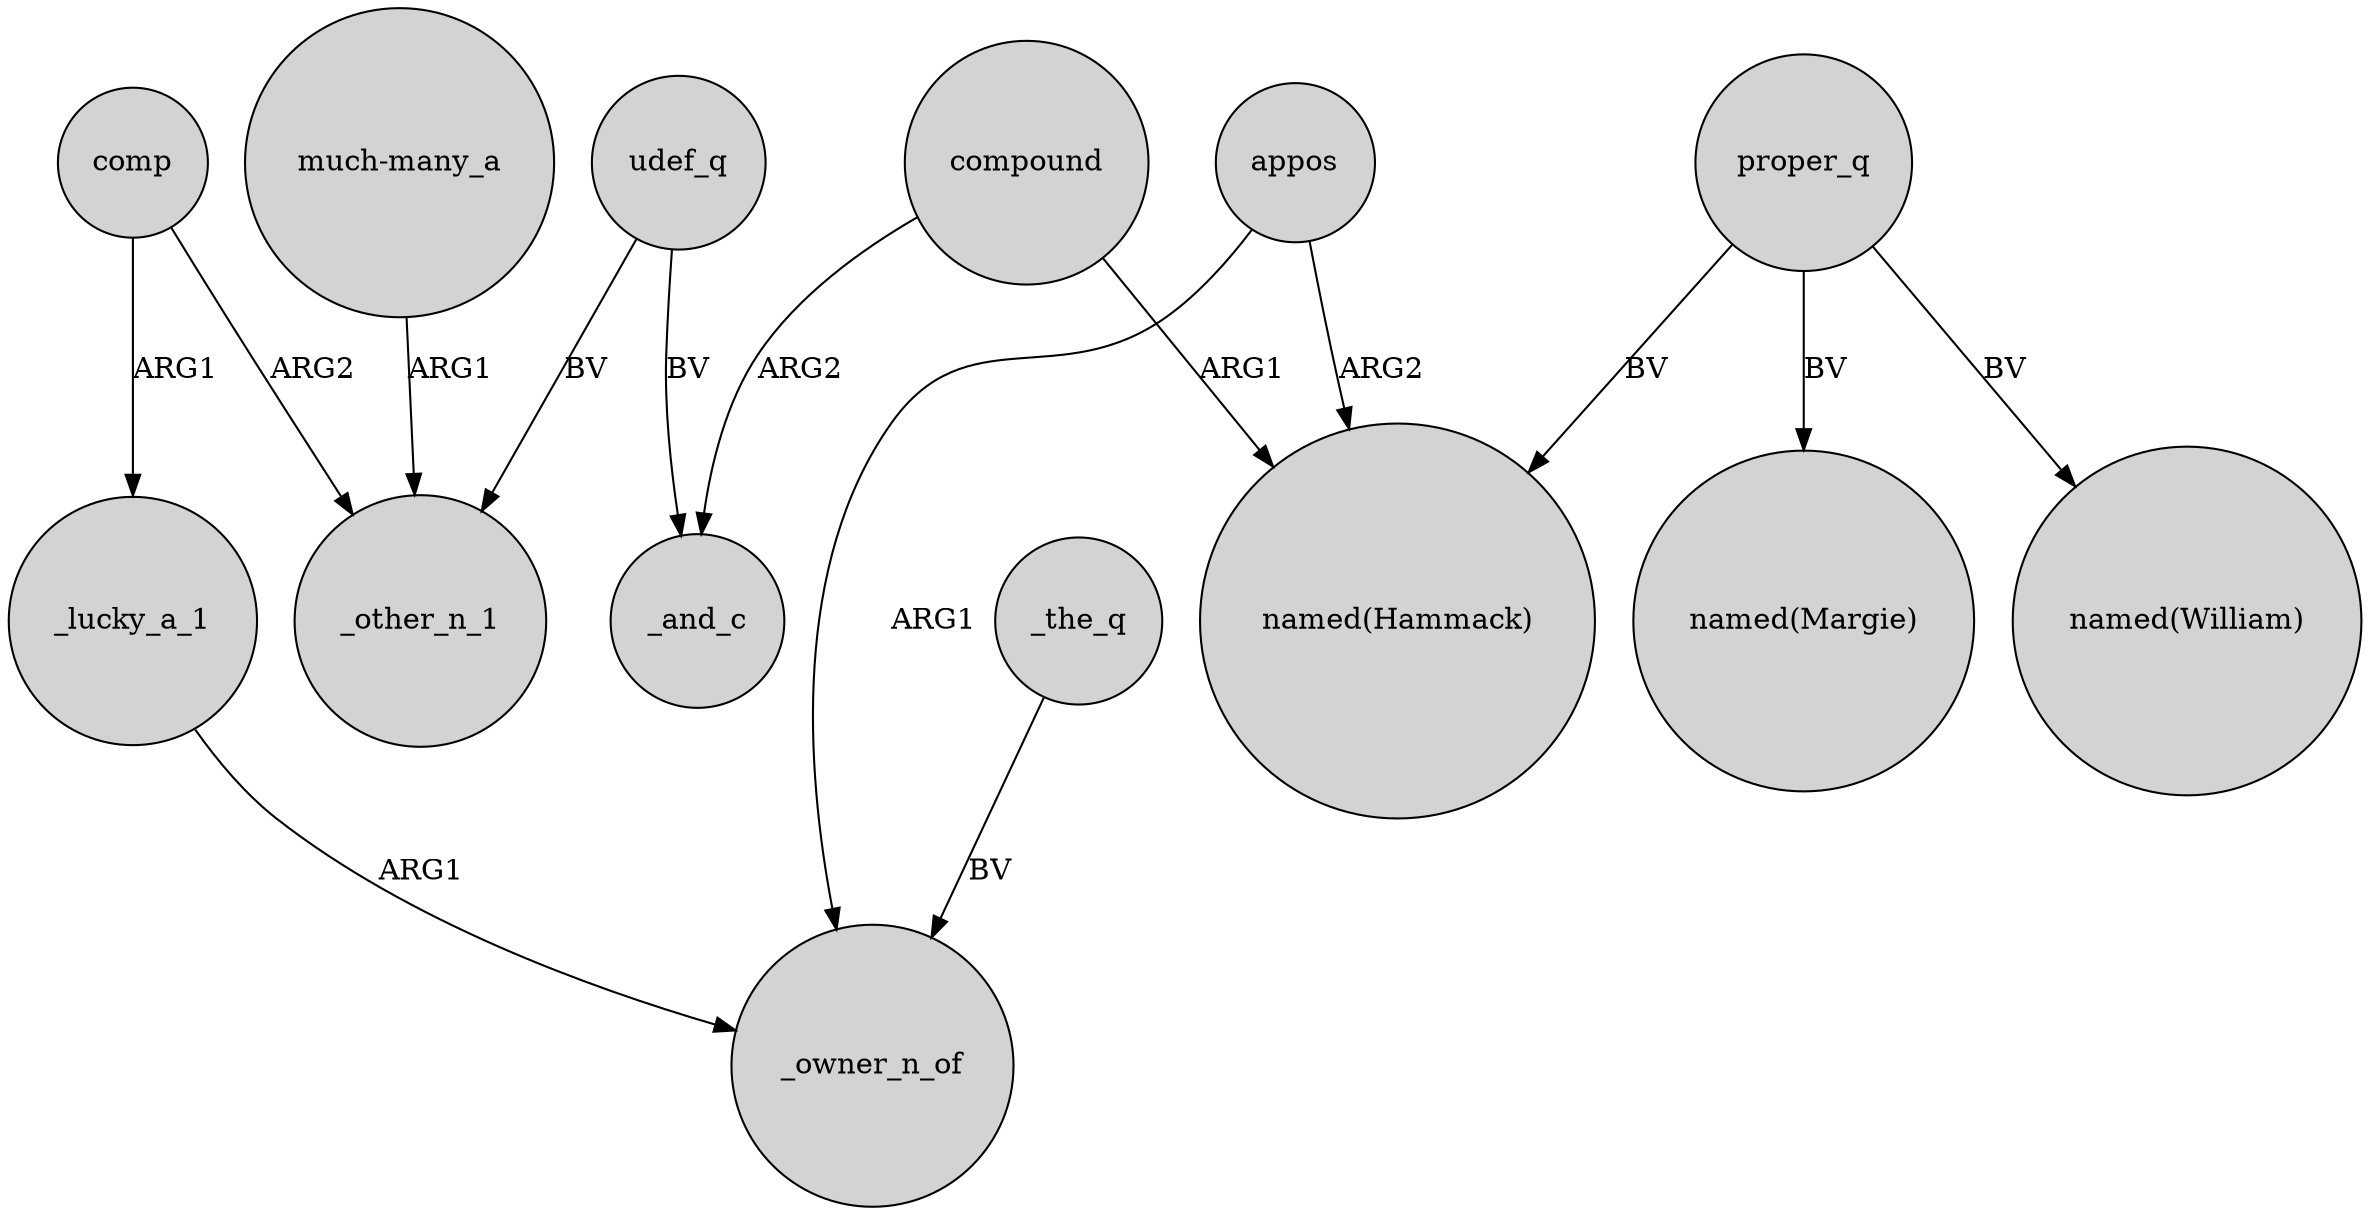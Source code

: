 digraph {
	node [shape=circle style=filled]
	compound -> _and_c [label=ARG2]
	appos -> _owner_n_of [label=ARG1]
	comp -> _lucky_a_1 [label=ARG1]
	comp -> _other_n_1 [label=ARG2]
	"much-many_a" -> _other_n_1 [label=ARG1]
	proper_q -> "named(Margie)" [label=BV]
	_the_q -> _owner_n_of [label=BV]
	compound -> "named(Hammack)" [label=ARG1]
	appos -> "named(Hammack)" [label=ARG2]
	udef_q -> _and_c [label=BV]
	_lucky_a_1 -> _owner_n_of [label=ARG1]
	proper_q -> "named(Hammack)" [label=BV]
	udef_q -> _other_n_1 [label=BV]
	proper_q -> "named(William)" [label=BV]
}
